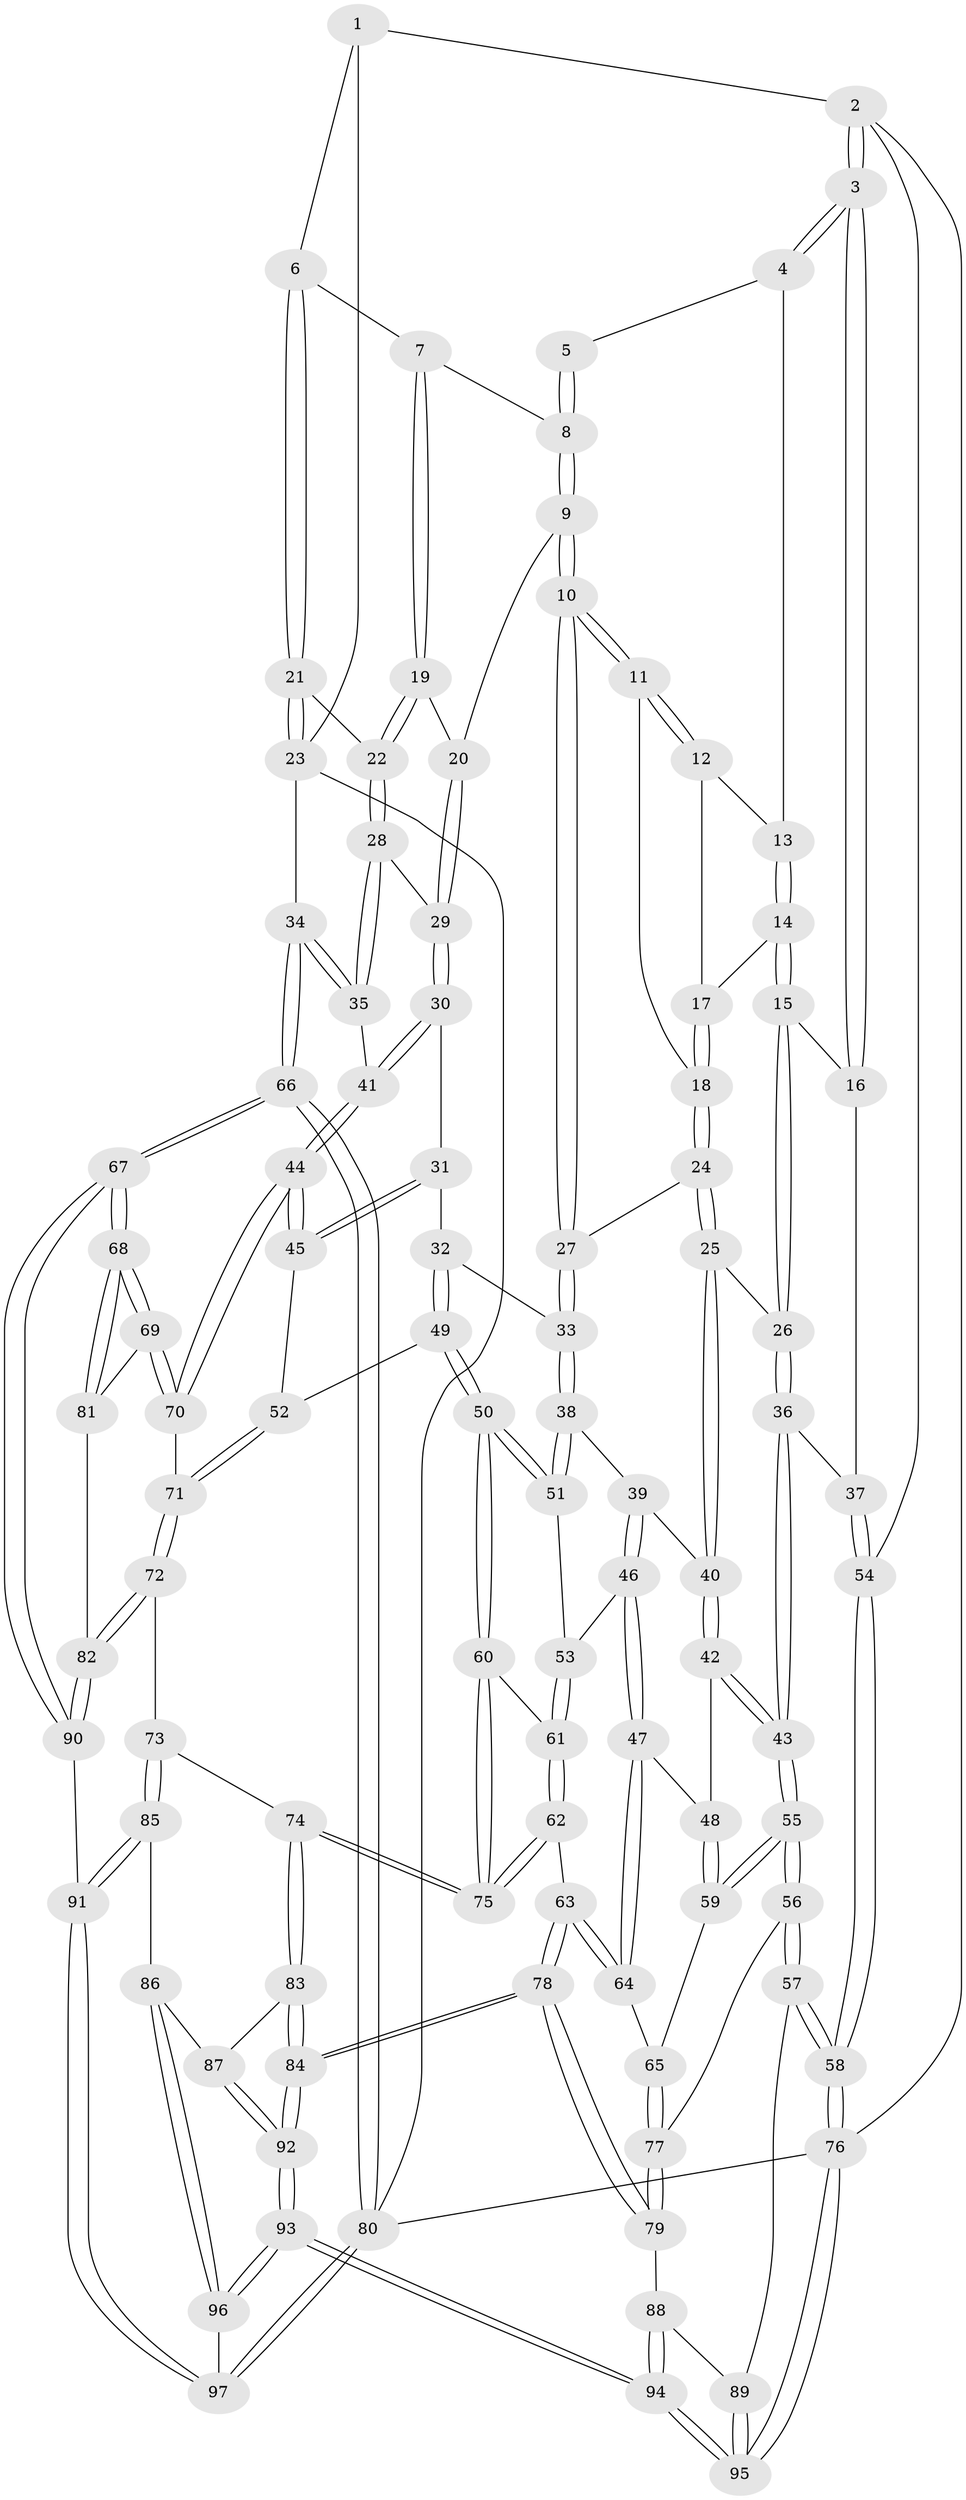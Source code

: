 // Generated by graph-tools (version 1.1) at 2025/00/03/09/25 05:00:05]
// undirected, 97 vertices, 239 edges
graph export_dot {
graph [start="1"]
  node [color=gray90,style=filled];
  1 [pos="+0.9648187361401377+0"];
  2 [pos="+0+0"];
  3 [pos="+0+0"];
  4 [pos="+0.41397532442926516+0"];
  5 [pos="+0.6051466397600908+0"];
  6 [pos="+0.8747228906276292+0.09850147086973061"];
  7 [pos="+0.8677519988602083+0.10034457679268621"];
  8 [pos="+0.7142598558931441+0.08361599627820364"];
  9 [pos="+0.6459577923897634+0.19757530933160103"];
  10 [pos="+0.6420109601158275+0.1996152882937994"];
  11 [pos="+0.48227878669724217+0.08490564261238039"];
  12 [pos="+0.4606575688266404+0.02269043260716092"];
  13 [pos="+0.41602364313882534+0"];
  14 [pos="+0.30206906406294015+0.17864902456087617"];
  15 [pos="+0.21946785481781358+0.26783856971574566"];
  16 [pos="+0.1499823524224613+0.2247031748822165"];
  17 [pos="+0.3581870006101636+0.17602341598714158"];
  18 [pos="+0.44291650143123+0.19570727211638805"];
  19 [pos="+0.7918687887515443+0.22535272047095486"];
  20 [pos="+0.6899327582143825+0.21525599881579283"];
  21 [pos="+0.9955648566422278+0.19251244401915452"];
  22 [pos="+0.83468893881343+0.30303333631703083"];
  23 [pos="+1+0.26249227444780504"];
  24 [pos="+0.44200499957879835+0.28400433173977224"];
  25 [pos="+0.2937125232891712+0.34238760403524315"];
  26 [pos="+0.25208581774298056+0.31581755599084416"];
  27 [pos="+0.5792725693281104+0.3362652270405763"];
  28 [pos="+0.8111102971681166+0.3721079787720533"];
  29 [pos="+0.8053772764754972+0.3722794184106858"];
  30 [pos="+0.6970195922971169+0.4002975037862711"];
  31 [pos="+0.6935136156059724+0.4005712045501566"];
  32 [pos="+0.6643006404971246+0.40031886820943646"];
  33 [pos="+0.5870456609626258+0.3592177566115116"];
  34 [pos="+1+0.4905815638829592"];
  35 [pos="+0.9285719119027321+0.48293789693941375"];
  36 [pos="+0.10924594254375754+0.47428244983795614"];
  37 [pos="+0.027996672825921158+0.4357868579131586"];
  38 [pos="+0.5463147299768178+0.4202958529844116"];
  39 [pos="+0.4105989941069974+0.44750050599598296"];
  40 [pos="+0.2943267376027965+0.34431775922791197"];
  41 [pos="+0.8099217523524731+0.5813590316219742"];
  42 [pos="+0.2765762489845228+0.5071140334921415"];
  43 [pos="+0.13383555689607207+0.5444168727439382"];
  44 [pos="+0.7902816884908793+0.6039440730500582"];
  45 [pos="+0.7614021057835552+0.6002380391513185"];
  46 [pos="+0.4128044952409362+0.5570247011340805"];
  47 [pos="+0.3652208034308028+0.5776305083604595"];
  48 [pos="+0.3067416733236346+0.5516840089678873"];
  49 [pos="+0.6656882724990407+0.5913798964362625"];
  50 [pos="+0.600755120493739+0.6027458504963198"];
  51 [pos="+0.535000599547815+0.5127947492632586"];
  52 [pos="+0.679540217442402+0.5968068967711849"];
  53 [pos="+0.4222732877840278+0.5591794006301334"];
  54 [pos="+0+0.4373400699234159"];
  55 [pos="+0.09595531819392834+0.6906059496240711"];
  56 [pos="+0.07390930396601364+0.7176076523446319"];
  57 [pos="+0.012400097203446571+0.7457857941692992"];
  58 [pos="+0+0.7429293223293982"];
  59 [pos="+0.21920400091080047+0.6550507987245093"];
  60 [pos="+0.5744092636226795+0.6367565906278893"];
  61 [pos="+0.47833056150178016+0.629651454624571"];
  62 [pos="+0.4175584904320255+0.7446469927951082"];
  63 [pos="+0.41271833328290297+0.745817234219738"];
  64 [pos="+0.3575355923640493+0.6875166934649629"];
  65 [pos="+0.3292744208892314+0.6909715476691534"];
  66 [pos="+1+1"];
  67 [pos="+1+1"];
  68 [pos="+1+0.8780849039316239"];
  69 [pos="+0.852200629548918+0.7545677399898535"];
  70 [pos="+0.8212667444453947+0.7217940837143931"];
  71 [pos="+0.6762084166833713+0.7589242068681024"];
  72 [pos="+0.6242943010347066+0.80410604556603"];
  73 [pos="+0.5862063141844337+0.792544087906045"];
  74 [pos="+0.5821954291583579+0.7910009203347362"];
  75 [pos="+0.5632150750023586+0.7673622103804694"];
  76 [pos="+0+1"];
  77 [pos="+0.23427754612215243+0.7953665385236282"];
  78 [pos="+0.346442577149041+0.8880958370325902"];
  79 [pos="+0.2975290548838019+0.8588556338801606"];
  80 [pos="+1+1"];
  81 [pos="+0.7012126280526034+0.8541276068735144"];
  82 [pos="+0.6664960930085926+0.865813781151502"];
  83 [pos="+0.527801707056699+0.8557482283966851"];
  84 [pos="+0.3528254795042551+0.9069644241073428"];
  85 [pos="+0.5646470162022535+0.9506273703084201"];
  86 [pos="+0.5386800961303877+0.9501362735895773"];
  87 [pos="+0.5290041641816204+0.9405493715499843"];
  88 [pos="+0.1780669547057171+0.9037047771422158"];
  89 [pos="+0.05681990264681095+0.8226677250754785"];
  90 [pos="+0.6757501087047375+0.9179128317748922"];
  91 [pos="+0.6522874874912894+0.9691117836225794"];
  92 [pos="+0.35422443152322997+0.9403724467657745"];
  93 [pos="+0.29103347298913496+1"];
  94 [pos="+0.2536393920640837+1"];
  95 [pos="+0.19417269811301735+1"];
  96 [pos="+0.43934614995691623+1"];
  97 [pos="+0.6696191209126663+1"];
  1 -- 2;
  1 -- 6;
  1 -- 23;
  2 -- 3;
  2 -- 3;
  2 -- 54;
  2 -- 76;
  3 -- 4;
  3 -- 4;
  3 -- 16;
  3 -- 16;
  4 -- 5;
  4 -- 13;
  5 -- 8;
  5 -- 8;
  6 -- 7;
  6 -- 21;
  6 -- 21;
  7 -- 8;
  7 -- 19;
  7 -- 19;
  8 -- 9;
  8 -- 9;
  9 -- 10;
  9 -- 10;
  9 -- 20;
  10 -- 11;
  10 -- 11;
  10 -- 27;
  10 -- 27;
  11 -- 12;
  11 -- 12;
  11 -- 18;
  12 -- 13;
  12 -- 17;
  13 -- 14;
  13 -- 14;
  14 -- 15;
  14 -- 15;
  14 -- 17;
  15 -- 16;
  15 -- 26;
  15 -- 26;
  16 -- 37;
  17 -- 18;
  17 -- 18;
  18 -- 24;
  18 -- 24;
  19 -- 20;
  19 -- 22;
  19 -- 22;
  20 -- 29;
  20 -- 29;
  21 -- 22;
  21 -- 23;
  21 -- 23;
  22 -- 28;
  22 -- 28;
  23 -- 34;
  23 -- 80;
  24 -- 25;
  24 -- 25;
  24 -- 27;
  25 -- 26;
  25 -- 40;
  25 -- 40;
  26 -- 36;
  26 -- 36;
  27 -- 33;
  27 -- 33;
  28 -- 29;
  28 -- 35;
  28 -- 35;
  29 -- 30;
  29 -- 30;
  30 -- 31;
  30 -- 41;
  30 -- 41;
  31 -- 32;
  31 -- 45;
  31 -- 45;
  32 -- 33;
  32 -- 49;
  32 -- 49;
  33 -- 38;
  33 -- 38;
  34 -- 35;
  34 -- 35;
  34 -- 66;
  34 -- 66;
  35 -- 41;
  36 -- 37;
  36 -- 43;
  36 -- 43;
  37 -- 54;
  37 -- 54;
  38 -- 39;
  38 -- 51;
  38 -- 51;
  39 -- 40;
  39 -- 46;
  39 -- 46;
  40 -- 42;
  40 -- 42;
  41 -- 44;
  41 -- 44;
  42 -- 43;
  42 -- 43;
  42 -- 48;
  43 -- 55;
  43 -- 55;
  44 -- 45;
  44 -- 45;
  44 -- 70;
  44 -- 70;
  45 -- 52;
  46 -- 47;
  46 -- 47;
  46 -- 53;
  47 -- 48;
  47 -- 64;
  47 -- 64;
  48 -- 59;
  48 -- 59;
  49 -- 50;
  49 -- 50;
  49 -- 52;
  50 -- 51;
  50 -- 51;
  50 -- 60;
  50 -- 60;
  51 -- 53;
  52 -- 71;
  52 -- 71;
  53 -- 61;
  53 -- 61;
  54 -- 58;
  54 -- 58;
  55 -- 56;
  55 -- 56;
  55 -- 59;
  55 -- 59;
  56 -- 57;
  56 -- 57;
  56 -- 77;
  57 -- 58;
  57 -- 58;
  57 -- 89;
  58 -- 76;
  58 -- 76;
  59 -- 65;
  60 -- 61;
  60 -- 75;
  60 -- 75;
  61 -- 62;
  61 -- 62;
  62 -- 63;
  62 -- 75;
  62 -- 75;
  63 -- 64;
  63 -- 64;
  63 -- 78;
  63 -- 78;
  64 -- 65;
  65 -- 77;
  65 -- 77;
  66 -- 67;
  66 -- 67;
  66 -- 80;
  66 -- 80;
  67 -- 68;
  67 -- 68;
  67 -- 90;
  67 -- 90;
  68 -- 69;
  68 -- 69;
  68 -- 81;
  68 -- 81;
  69 -- 70;
  69 -- 70;
  69 -- 81;
  70 -- 71;
  71 -- 72;
  71 -- 72;
  72 -- 73;
  72 -- 82;
  72 -- 82;
  73 -- 74;
  73 -- 85;
  73 -- 85;
  74 -- 75;
  74 -- 75;
  74 -- 83;
  74 -- 83;
  76 -- 95;
  76 -- 95;
  76 -- 80;
  77 -- 79;
  77 -- 79;
  78 -- 79;
  78 -- 79;
  78 -- 84;
  78 -- 84;
  79 -- 88;
  80 -- 97;
  80 -- 97;
  81 -- 82;
  82 -- 90;
  82 -- 90;
  83 -- 84;
  83 -- 84;
  83 -- 87;
  84 -- 92;
  84 -- 92;
  85 -- 86;
  85 -- 91;
  85 -- 91;
  86 -- 87;
  86 -- 96;
  86 -- 96;
  87 -- 92;
  87 -- 92;
  88 -- 89;
  88 -- 94;
  88 -- 94;
  89 -- 95;
  89 -- 95;
  90 -- 91;
  91 -- 97;
  91 -- 97;
  92 -- 93;
  92 -- 93;
  93 -- 94;
  93 -- 94;
  93 -- 96;
  93 -- 96;
  94 -- 95;
  94 -- 95;
  96 -- 97;
}
